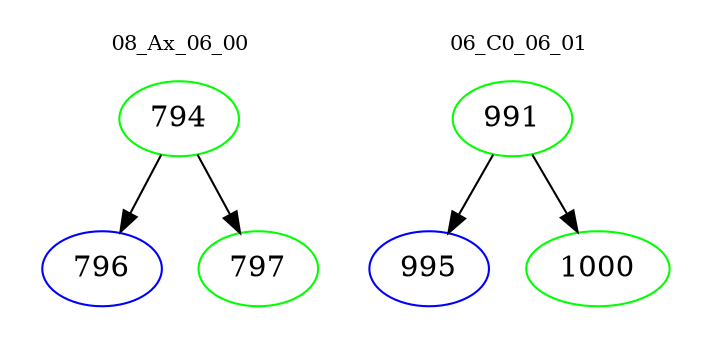 digraph{
subgraph cluster_0 {
color = white
label = "08_Ax_06_00";
fontsize=10;
T0_794 [label="794", color="green"]
T0_794 -> T0_796 [color="black"]
T0_796 [label="796", color="blue"]
T0_794 -> T0_797 [color="black"]
T0_797 [label="797", color="green"]
}
subgraph cluster_1 {
color = white
label = "06_C0_06_01";
fontsize=10;
T1_991 [label="991", color="green"]
T1_991 -> T1_995 [color="black"]
T1_995 [label="995", color="blue"]
T1_991 -> T1_1000 [color="black"]
T1_1000 [label="1000", color="green"]
}
}
